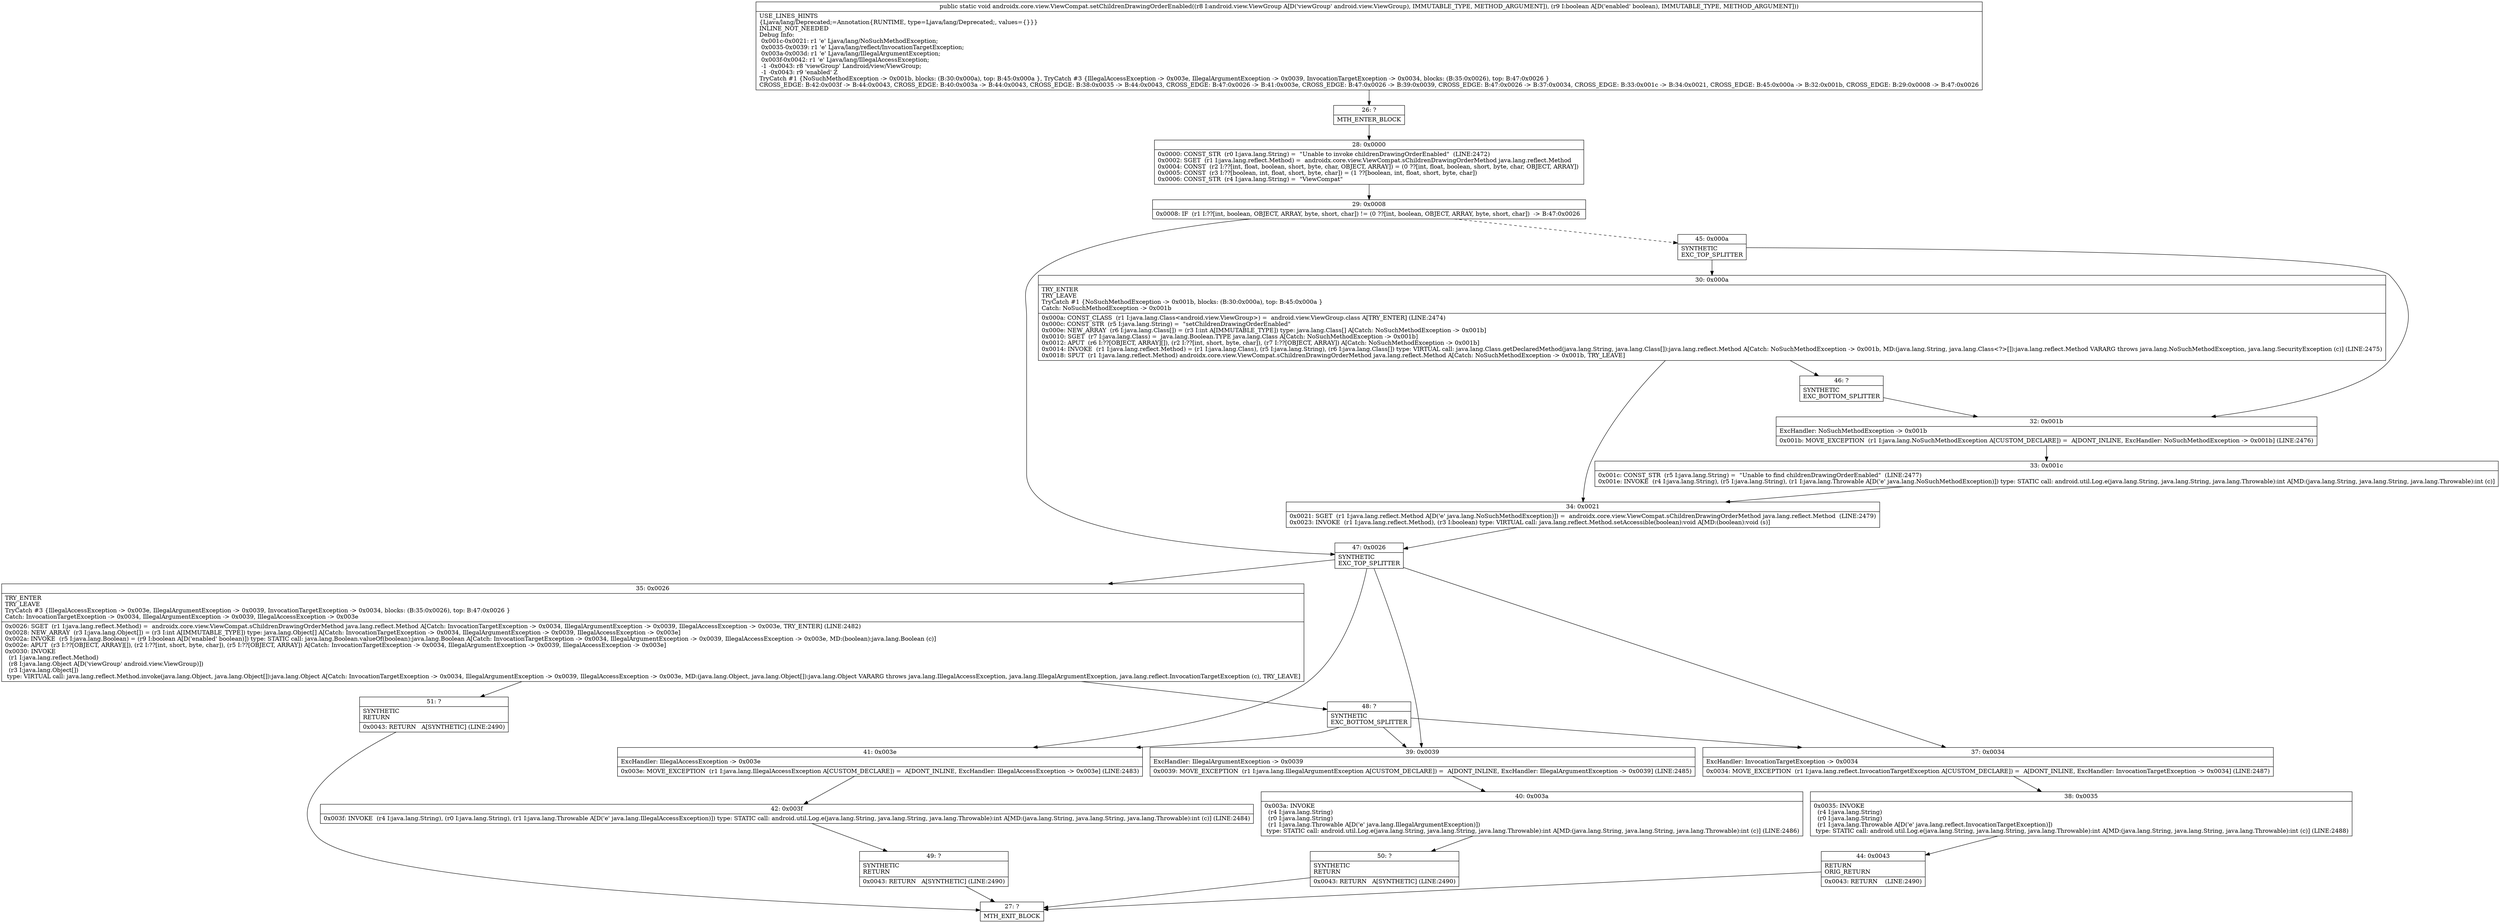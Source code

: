 digraph "CFG forandroidx.core.view.ViewCompat.setChildrenDrawingOrderEnabled(Landroid\/view\/ViewGroup;Z)V" {
Node_26 [shape=record,label="{26\:\ ?|MTH_ENTER_BLOCK\l}"];
Node_28 [shape=record,label="{28\:\ 0x0000|0x0000: CONST_STR  (r0 I:java.lang.String) =  \"Unable to invoke childrenDrawingOrderEnabled\"  (LINE:2472)\l0x0002: SGET  (r1 I:java.lang.reflect.Method) =  androidx.core.view.ViewCompat.sChildrenDrawingOrderMethod java.lang.reflect.Method \l0x0004: CONST  (r2 I:??[int, float, boolean, short, byte, char, OBJECT, ARRAY]) = (0 ??[int, float, boolean, short, byte, char, OBJECT, ARRAY]) \l0x0005: CONST  (r3 I:??[boolean, int, float, short, byte, char]) = (1 ??[boolean, int, float, short, byte, char]) \l0x0006: CONST_STR  (r4 I:java.lang.String) =  \"ViewCompat\" \l}"];
Node_29 [shape=record,label="{29\:\ 0x0008|0x0008: IF  (r1 I:??[int, boolean, OBJECT, ARRAY, byte, short, char]) != (0 ??[int, boolean, OBJECT, ARRAY, byte, short, char])  \-\> B:47:0x0026 \l}"];
Node_45 [shape=record,label="{45\:\ 0x000a|SYNTHETIC\lEXC_TOP_SPLITTER\l}"];
Node_30 [shape=record,label="{30\:\ 0x000a|TRY_ENTER\lTRY_LEAVE\lTryCatch #1 \{NoSuchMethodException \-\> 0x001b, blocks: (B:30:0x000a), top: B:45:0x000a \}\lCatch: NoSuchMethodException \-\> 0x001b\l|0x000a: CONST_CLASS  (r1 I:java.lang.Class\<android.view.ViewGroup\>) =  android.view.ViewGroup.class A[TRY_ENTER] (LINE:2474)\l0x000c: CONST_STR  (r5 I:java.lang.String) =  \"setChildrenDrawingOrderEnabled\" \l0x000e: NEW_ARRAY  (r6 I:java.lang.Class[]) = (r3 I:int A[IMMUTABLE_TYPE]) type: java.lang.Class[] A[Catch: NoSuchMethodException \-\> 0x001b]\l0x0010: SGET  (r7 I:java.lang.Class) =  java.lang.Boolean.TYPE java.lang.Class A[Catch: NoSuchMethodException \-\> 0x001b]\l0x0012: APUT  (r6 I:??[OBJECT, ARRAY][]), (r2 I:??[int, short, byte, char]), (r7 I:??[OBJECT, ARRAY]) A[Catch: NoSuchMethodException \-\> 0x001b]\l0x0014: INVOKE  (r1 I:java.lang.reflect.Method) = (r1 I:java.lang.Class), (r5 I:java.lang.String), (r6 I:java.lang.Class[]) type: VIRTUAL call: java.lang.Class.getDeclaredMethod(java.lang.String, java.lang.Class[]):java.lang.reflect.Method A[Catch: NoSuchMethodException \-\> 0x001b, MD:(java.lang.String, java.lang.Class\<?\>[]):java.lang.reflect.Method VARARG throws java.lang.NoSuchMethodException, java.lang.SecurityException (c)] (LINE:2475)\l0x0018: SPUT  (r1 I:java.lang.reflect.Method) androidx.core.view.ViewCompat.sChildrenDrawingOrderMethod java.lang.reflect.Method A[Catch: NoSuchMethodException \-\> 0x001b, TRY_LEAVE]\l}"];
Node_34 [shape=record,label="{34\:\ 0x0021|0x0021: SGET  (r1 I:java.lang.reflect.Method A[D('e' java.lang.NoSuchMethodException)]) =  androidx.core.view.ViewCompat.sChildrenDrawingOrderMethod java.lang.reflect.Method  (LINE:2479)\l0x0023: INVOKE  (r1 I:java.lang.reflect.Method), (r3 I:boolean) type: VIRTUAL call: java.lang.reflect.Method.setAccessible(boolean):void A[MD:(boolean):void (s)]\l}"];
Node_46 [shape=record,label="{46\:\ ?|SYNTHETIC\lEXC_BOTTOM_SPLITTER\l}"];
Node_32 [shape=record,label="{32\:\ 0x001b|ExcHandler: NoSuchMethodException \-\> 0x001b\l|0x001b: MOVE_EXCEPTION  (r1 I:java.lang.NoSuchMethodException A[CUSTOM_DECLARE]) =  A[DONT_INLINE, ExcHandler: NoSuchMethodException \-\> 0x001b] (LINE:2476)\l}"];
Node_33 [shape=record,label="{33\:\ 0x001c|0x001c: CONST_STR  (r5 I:java.lang.String) =  \"Unable to find childrenDrawingOrderEnabled\"  (LINE:2477)\l0x001e: INVOKE  (r4 I:java.lang.String), (r5 I:java.lang.String), (r1 I:java.lang.Throwable A[D('e' java.lang.NoSuchMethodException)]) type: STATIC call: android.util.Log.e(java.lang.String, java.lang.String, java.lang.Throwable):int A[MD:(java.lang.String, java.lang.String, java.lang.Throwable):int (c)]\l}"];
Node_47 [shape=record,label="{47\:\ 0x0026|SYNTHETIC\lEXC_TOP_SPLITTER\l}"];
Node_35 [shape=record,label="{35\:\ 0x0026|TRY_ENTER\lTRY_LEAVE\lTryCatch #3 \{IllegalAccessException \-\> 0x003e, IllegalArgumentException \-\> 0x0039, InvocationTargetException \-\> 0x0034, blocks: (B:35:0x0026), top: B:47:0x0026 \}\lCatch: InvocationTargetException \-\> 0x0034, IllegalArgumentException \-\> 0x0039, IllegalAccessException \-\> 0x003e\l|0x0026: SGET  (r1 I:java.lang.reflect.Method) =  androidx.core.view.ViewCompat.sChildrenDrawingOrderMethod java.lang.reflect.Method A[Catch: InvocationTargetException \-\> 0x0034, IllegalArgumentException \-\> 0x0039, IllegalAccessException \-\> 0x003e, TRY_ENTER] (LINE:2482)\l0x0028: NEW_ARRAY  (r3 I:java.lang.Object[]) = (r3 I:int A[IMMUTABLE_TYPE]) type: java.lang.Object[] A[Catch: InvocationTargetException \-\> 0x0034, IllegalArgumentException \-\> 0x0039, IllegalAccessException \-\> 0x003e]\l0x002a: INVOKE  (r5 I:java.lang.Boolean) = (r9 I:boolean A[D('enabled' boolean)]) type: STATIC call: java.lang.Boolean.valueOf(boolean):java.lang.Boolean A[Catch: InvocationTargetException \-\> 0x0034, IllegalArgumentException \-\> 0x0039, IllegalAccessException \-\> 0x003e, MD:(boolean):java.lang.Boolean (c)]\l0x002e: APUT  (r3 I:??[OBJECT, ARRAY][]), (r2 I:??[int, short, byte, char]), (r5 I:??[OBJECT, ARRAY]) A[Catch: InvocationTargetException \-\> 0x0034, IllegalArgumentException \-\> 0x0039, IllegalAccessException \-\> 0x003e]\l0x0030: INVOKE  \l  (r1 I:java.lang.reflect.Method)\l  (r8 I:java.lang.Object A[D('viewGroup' android.view.ViewGroup)])\l  (r3 I:java.lang.Object[])\l type: VIRTUAL call: java.lang.reflect.Method.invoke(java.lang.Object, java.lang.Object[]):java.lang.Object A[Catch: InvocationTargetException \-\> 0x0034, IllegalArgumentException \-\> 0x0039, IllegalAccessException \-\> 0x003e, MD:(java.lang.Object, java.lang.Object[]):java.lang.Object VARARG throws java.lang.IllegalAccessException, java.lang.IllegalArgumentException, java.lang.reflect.InvocationTargetException (c), TRY_LEAVE]\l}"];
Node_48 [shape=record,label="{48\:\ ?|SYNTHETIC\lEXC_BOTTOM_SPLITTER\l}"];
Node_51 [shape=record,label="{51\:\ ?|SYNTHETIC\lRETURN\l|0x0043: RETURN   A[SYNTHETIC] (LINE:2490)\l}"];
Node_27 [shape=record,label="{27\:\ ?|MTH_EXIT_BLOCK\l}"];
Node_41 [shape=record,label="{41\:\ 0x003e|ExcHandler: IllegalAccessException \-\> 0x003e\l|0x003e: MOVE_EXCEPTION  (r1 I:java.lang.IllegalAccessException A[CUSTOM_DECLARE]) =  A[DONT_INLINE, ExcHandler: IllegalAccessException \-\> 0x003e] (LINE:2483)\l}"];
Node_42 [shape=record,label="{42\:\ 0x003f|0x003f: INVOKE  (r4 I:java.lang.String), (r0 I:java.lang.String), (r1 I:java.lang.Throwable A[D('e' java.lang.IllegalAccessException)]) type: STATIC call: android.util.Log.e(java.lang.String, java.lang.String, java.lang.Throwable):int A[MD:(java.lang.String, java.lang.String, java.lang.Throwable):int (c)] (LINE:2484)\l}"];
Node_49 [shape=record,label="{49\:\ ?|SYNTHETIC\lRETURN\l|0x0043: RETURN   A[SYNTHETIC] (LINE:2490)\l}"];
Node_39 [shape=record,label="{39\:\ 0x0039|ExcHandler: IllegalArgumentException \-\> 0x0039\l|0x0039: MOVE_EXCEPTION  (r1 I:java.lang.IllegalArgumentException A[CUSTOM_DECLARE]) =  A[DONT_INLINE, ExcHandler: IllegalArgumentException \-\> 0x0039] (LINE:2485)\l}"];
Node_40 [shape=record,label="{40\:\ 0x003a|0x003a: INVOKE  \l  (r4 I:java.lang.String)\l  (r0 I:java.lang.String)\l  (r1 I:java.lang.Throwable A[D('e' java.lang.IllegalArgumentException)])\l type: STATIC call: android.util.Log.e(java.lang.String, java.lang.String, java.lang.Throwable):int A[MD:(java.lang.String, java.lang.String, java.lang.Throwable):int (c)] (LINE:2486)\l}"];
Node_50 [shape=record,label="{50\:\ ?|SYNTHETIC\lRETURN\l|0x0043: RETURN   A[SYNTHETIC] (LINE:2490)\l}"];
Node_37 [shape=record,label="{37\:\ 0x0034|ExcHandler: InvocationTargetException \-\> 0x0034\l|0x0034: MOVE_EXCEPTION  (r1 I:java.lang.reflect.InvocationTargetException A[CUSTOM_DECLARE]) =  A[DONT_INLINE, ExcHandler: InvocationTargetException \-\> 0x0034] (LINE:2487)\l}"];
Node_38 [shape=record,label="{38\:\ 0x0035|0x0035: INVOKE  \l  (r4 I:java.lang.String)\l  (r0 I:java.lang.String)\l  (r1 I:java.lang.Throwable A[D('e' java.lang.reflect.InvocationTargetException)])\l type: STATIC call: android.util.Log.e(java.lang.String, java.lang.String, java.lang.Throwable):int A[MD:(java.lang.String, java.lang.String, java.lang.Throwable):int (c)] (LINE:2488)\l}"];
Node_44 [shape=record,label="{44\:\ 0x0043|RETURN\lORIG_RETURN\l|0x0043: RETURN    (LINE:2490)\l}"];
MethodNode[shape=record,label="{public static void androidx.core.view.ViewCompat.setChildrenDrawingOrderEnabled((r8 I:android.view.ViewGroup A[D('viewGroup' android.view.ViewGroup), IMMUTABLE_TYPE, METHOD_ARGUMENT]), (r9 I:boolean A[D('enabled' boolean), IMMUTABLE_TYPE, METHOD_ARGUMENT]))  | USE_LINES_HINTS\l\{Ljava\/lang\/Deprecated;=Annotation\{RUNTIME, type=Ljava\/lang\/Deprecated;, values=\{\}\}\}\lINLINE_NOT_NEEDED\lDebug Info:\l  0x001c\-0x0021: r1 'e' Ljava\/lang\/NoSuchMethodException;\l  0x0035\-0x0039: r1 'e' Ljava\/lang\/reflect\/InvocationTargetException;\l  0x003a\-0x003d: r1 'e' Ljava\/lang\/IllegalArgumentException;\l  0x003f\-0x0042: r1 'e' Ljava\/lang\/IllegalAccessException;\l  \-1 \-0x0043: r8 'viewGroup' Landroid\/view\/ViewGroup;\l  \-1 \-0x0043: r9 'enabled' Z\lTryCatch #1 \{NoSuchMethodException \-\> 0x001b, blocks: (B:30:0x000a), top: B:45:0x000a \}, TryCatch #3 \{IllegalAccessException \-\> 0x003e, IllegalArgumentException \-\> 0x0039, InvocationTargetException \-\> 0x0034, blocks: (B:35:0x0026), top: B:47:0x0026 \}\lCROSS_EDGE: B:42:0x003f \-\> B:44:0x0043, CROSS_EDGE: B:40:0x003a \-\> B:44:0x0043, CROSS_EDGE: B:38:0x0035 \-\> B:44:0x0043, CROSS_EDGE: B:47:0x0026 \-\> B:41:0x003e, CROSS_EDGE: B:47:0x0026 \-\> B:39:0x0039, CROSS_EDGE: B:47:0x0026 \-\> B:37:0x0034, CROSS_EDGE: B:33:0x001c \-\> B:34:0x0021, CROSS_EDGE: B:45:0x000a \-\> B:32:0x001b, CROSS_EDGE: B:29:0x0008 \-\> B:47:0x0026\l}"];
MethodNode -> Node_26;Node_26 -> Node_28;
Node_28 -> Node_29;
Node_29 -> Node_45[style=dashed];
Node_29 -> Node_47;
Node_45 -> Node_30;
Node_45 -> Node_32;
Node_30 -> Node_34;
Node_30 -> Node_46;
Node_34 -> Node_47;
Node_46 -> Node_32;
Node_32 -> Node_33;
Node_33 -> Node_34;
Node_47 -> Node_35;
Node_47 -> Node_41;
Node_47 -> Node_39;
Node_47 -> Node_37;
Node_35 -> Node_48;
Node_35 -> Node_51;
Node_48 -> Node_41;
Node_48 -> Node_39;
Node_48 -> Node_37;
Node_51 -> Node_27;
Node_41 -> Node_42;
Node_42 -> Node_49;
Node_49 -> Node_27;
Node_39 -> Node_40;
Node_40 -> Node_50;
Node_50 -> Node_27;
Node_37 -> Node_38;
Node_38 -> Node_44;
Node_44 -> Node_27;
}


